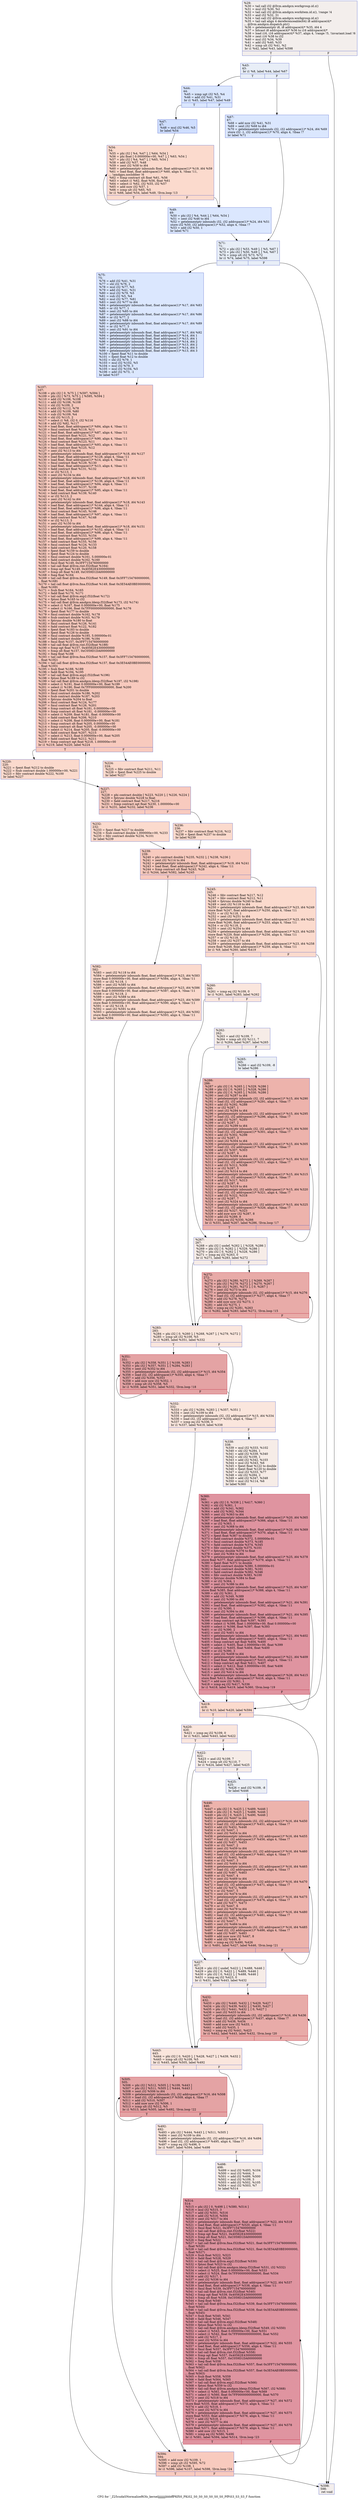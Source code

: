 digraph "CFG for '_Z25cudaSNormalizeROIs_kerneljjjjjjjjbbbffPKfS0_PKiS2_S0_S0_S0_S0_S0_S0_PfPiS3_S3_S3_f' function" {
	label="CFG for '_Z25cudaSNormalizeROIs_kerneljjjjjjjjbbbffPKfS0_PKiS2_S0_S0_S0_S0_S0_S0_PfPiS3_S3_S3_f' function";

	Node0x4bd3240 [shape=record,color="#3d50c3ff", style=filled, fillcolor="#e3d9d370",label="{%29:\l  %30 = tail call i32 @llvm.amdgcn.workgroup.id.z()\l  %31 = mul i32 %30, %2\l  %32 = tail call i32 @llvm.amdgcn.workitem.id.x(), !range !4\l  %33 = and i32 %32, 31\l  %34 = tail call i32 @llvm.amdgcn.workgroup.id.x()\l  %35 = tail call align 4 dereferenceable(64) i8 addrspace(4)*\l... @llvm.amdgcn.dispatch.ptr()\l  %36 = getelementptr i8, i8 addrspace(4)* %35, i64 4\l  %37 = bitcast i8 addrspace(4)* %36 to i16 addrspace(4)*\l  %38 = load i16, i16 addrspace(4)* %37, align 4, !range !5, !invariant.load !6\l  %39 = zext i16 %38 to i32\l  %40 = mul i32 %34, %39\l  %41 = add i32 %40, %33\l  %42 = icmp ult i32 %41, %2\l  br i1 %42, label %43, label %598\l|{<s0>T|<s1>F}}"];
	Node0x4bd3240:s0 -> Node0x4bd7c80;
	Node0x4bd3240:s1 -> Node0x4bd7d10;
	Node0x4bd7c80 [shape=record,color="#3d50c3ff", style=filled, fillcolor="#cbd8ee70",label="{%43:\l43:                                               \l  br i1 %8, label %44, label %67\l|{<s0>T|<s1>F}}"];
	Node0x4bd7c80:s0 -> Node0x4bd7e50;
	Node0x4bd7c80:s1 -> Node0x4bd7ea0;
	Node0x4bd7e50 [shape=record,color="#3d50c3ff", style=filled, fillcolor="#aec9fc70",label="{%44:\l44:                                               \l  %45 = icmp ugt i32 %5, %4\l  %46 = add i32 %41, %31\l  br i1 %45, label %47, label %49\l|{<s0>T|<s1>F}}"];
	Node0x4bd7e50:s0 -> Node0x4bd8100;
	Node0x4bd7e50:s1 -> Node0x4bd8150;
	Node0x4bd8100 [shape=record,color="#3d50c3ff", style=filled, fillcolor="#93b5fe70",label="{%47:\l47:                                               \l  %48 = mul i32 %46, %5\l  br label %54\l}"];
	Node0x4bd8100 -> Node0x4bd8320;
	Node0x4bd8150 [shape=record,color="#3d50c3ff", style=filled, fillcolor="#aec9fc70",label="{%49:\l49:                                               \l  %50 = phi i32 [ %4, %44 ], [ %64, %54 ]\l  %51 = sext i32 %46 to i64\l  %52 = getelementptr inbounds i32, i32 addrspace(1)* %24, i64 %51\l  store i32 %50, i32 addrspace(1)* %52, align 4, !tbaa !7\l  %53 = add i32 %50, 1\l  br label %71\l}"];
	Node0x4bd8150 -> Node0x4bd8830;
	Node0x4bd8320 [shape=record,color="#3d50c3ff", style=filled, fillcolor="#f7ac8e70",label="{%54:\l54:                                               \l  %55 = phi i32 [ %4, %47 ], [ %64, %54 ]\l  %56 = phi float [ 0.000000e+00, %47 ], [ %63, %54 ]\l  %57 = phi i32 [ %4, %47 ], [ %65, %54 ]\l  %58 = add i32 %57, %48\l  %59 = zext i32 %58 to i64\l  %60 = getelementptr inbounds float, float addrspace(1)* %19, i64 %59\l  %61 = load float, float addrspace(1)* %60, align 4, !tbaa !11,\l... !amdgpu.noclobber !6\l  %62 = fcmp contract ult float %61, %56\l  %63 = select i1 %62, float %56, float %61\l  %64 = select i1 %62, i32 %55, i32 %57\l  %65 = add nuw i32 %57, 1\l  %66 = icmp ult i32 %65, %5\l  br i1 %66, label %54, label %49, !llvm.loop !13\l|{<s0>T|<s1>F}}"];
	Node0x4bd8320:s0 -> Node0x4bd8320;
	Node0x4bd8320:s1 -> Node0x4bd8150;
	Node0x4bd7ea0 [shape=record,color="#3d50c3ff", style=filled, fillcolor="#aec9fc70",label="{%67:\l67:                                               \l  %68 = add nsw i32 %41, %31\l  %69 = sext i32 %68 to i64\l  %70 = getelementptr inbounds i32, i32 addrspace(1)* %24, i64 %69\l  store i32 -1, i32 addrspace(1)* %70, align 4, !tbaa !7\l  br label %71\l}"];
	Node0x4bd7ea0 -> Node0x4bd8830;
	Node0x4bd8830 [shape=record,color="#3d50c3ff", style=filled, fillcolor="#cbd8ee70",label="{%71:\l71:                                               \l  %72 = phi i32 [ %53, %49 ], [ %5, %67 ]\l  %73 = phi i32 [ %50, %49 ], [ %4, %67 ]\l  %74 = icmp ult i32 %73, %72\l  br i1 %74, label %75, label %598\l|{<s0>T|<s1>F}}"];
	Node0x4bd8830:s0 -> Node0x4bdb0f0;
	Node0x4bd8830:s1 -> Node0x4bd7d10;
	Node0x4bdb0f0 [shape=record,color="#3d50c3ff", style=filled, fillcolor="#aec9fc70",label="{%75:\l75:                                               \l  %76 = add i32 %41, %31\l  %77 = shl i32 %76, 2\l  %78 = mul i32 %77, %5\l  %79 = add i32 %41, %31\l  %80 = mul i32 %79, %5\l  %81 = sub i32 %5, %4\l  %82 = mul i32 %77, %81\l  %83 = zext i32 %77 to i64\l  %84 = getelementptr inbounds float, float addrspace(1)* %17, i64 %83\l  %85 = or i32 %77, 1\l  %86 = zext i32 %85 to i64\l  %87 = getelementptr inbounds float, float addrspace(1)* %17, i64 %86\l  %88 = or i32 %77, 2\l  %89 = zext i32 %88 to i64\l  %90 = getelementptr inbounds float, float addrspace(1)* %17, i64 %89\l  %91 = or i32 %77, 3\l  %92 = zext i32 %91 to i64\l  %93 = getelementptr inbounds float, float addrspace(1)* %17, i64 %92\l  %94 = getelementptr inbounds float, float addrspace(1)* %14, i64 1\l  %95 = getelementptr inbounds float, float addrspace(1)* %13, i64 1\l  %96 = getelementptr inbounds float, float addrspace(1)* %14, i64 2\l  %97 = getelementptr inbounds float, float addrspace(1)* %13, i64 2\l  %98 = getelementptr inbounds float, float addrspace(1)* %14, i64 3\l  %99 = getelementptr inbounds float, float addrspace(1)* %13, i64 3\l  %100 = fpext float %11 to double\l  %101 = fpext float %12 to double\l  %102 = shl i32 %79, 1\l  %103 = mul i32 %102, %5\l  %104 = mul i32 %79, 3\l  %105 = mul i32 %104, %5\l  %106 = add i32 %73, -1\l  br label %107\l}"];
	Node0x4bdb0f0 -> Node0x4bdc3a0;
	Node0x4bdc3a0 [shape=record,color="#3d50c3ff", style=filled, fillcolor="#ef886b70",label="{%107:\l107:                                              \l  %108 = phi i32 [ 0, %75 ], [ %597, %594 ]\l  %109 = phi i32 [ %73, %75 ], [ %595, %594 ]\l  %110 = add i32 %106, %108\l  %111 = add i32 %106, %108\l  %112 = shl i32 %109, 2\l  %113 = add i32 %112, %78\l  %114 = add i32 %109, %80\l  %115 = sub i32 %109, %4\l  %116 = shl i32 %115, 2\l  %117 = select i1 %8, i32 0, i32 %116\l  %118 = add i32 %82, %117\l  %119 = load float, float addrspace(1)* %84, align 4, !tbaa !11\l  %120 = fmul contract float %119, %11\l  %121 = load float, float addrspace(1)* %87, align 4, !tbaa !11\l  %122 = fmul contract float %121, %12\l  %123 = load float, float addrspace(1)* %90, align 4, !tbaa !11\l  %124 = fmul contract float %123, %11\l  %125 = load float, float addrspace(1)* %93, align 4, !tbaa !11\l  %126 = fmul contract float %125, %12\l  %127 = zext i32 %113 to i64\l  %128 = getelementptr inbounds float, float addrspace(1)* %18, i64 %127\l  %129 = load float, float addrspace(1)* %128, align 4, !tbaa !11\l  %130 = load float, float addrspace(1)* %14, align 4, !tbaa !11\l  %131 = fmul contract float %129, %130\l  %132 = load float, float addrspace(1)* %13, align 4, !tbaa !11\l  %133 = fadd contract float %131, %132\l  %134 = or i32 %113, 1\l  %135 = zext i32 %134 to i64\l  %136 = getelementptr inbounds float, float addrspace(1)* %18, i64 %135\l  %137 = load float, float addrspace(1)* %136, align 4, !tbaa !11\l  %138 = load float, float addrspace(1)* %94, align 4, !tbaa !11\l  %139 = fmul contract float %137, %138\l  %140 = load float, float addrspace(1)* %95, align 4, !tbaa !11\l  %141 = fadd contract float %139, %140\l  %142 = or i32 %113, 2\l  %143 = zext i32 %142 to i64\l  %144 = getelementptr inbounds float, float addrspace(1)* %18, i64 %143\l  %145 = load float, float addrspace(1)* %144, align 4, !tbaa !11\l  %146 = load float, float addrspace(1)* %96, align 4, !tbaa !11\l  %147 = fmul contract float %145, %146\l  %148 = load float, float addrspace(1)* %97, align 4, !tbaa !11\l  %149 = fadd contract float %147, %148\l  %150 = or i32 %113, 3\l  %151 = zext i32 %150 to i64\l  %152 = getelementptr inbounds float, float addrspace(1)* %18, i64 %151\l  %153 = load float, float addrspace(1)* %152, align 4, !tbaa !11\l  %154 = load float, float addrspace(1)* %98, align 4, !tbaa !11\l  %155 = fmul contract float %153, %154\l  %156 = load float, float addrspace(1)* %99, align 4, !tbaa !11\l  %157 = fadd contract float %155, %156\l  %158 = fmul contract float %124, %133\l  %159 = fadd contract float %120, %158\l  %160 = fpext float %159 to double\l  %161 = fpext float %124 to double\l  %162 = fmul contract double %161, 5.000000e-01\l  %163 = fadd contract double %162, %160\l  %164 = fmul float %149, 0x3FF7154760000000\l  %165 = tail call float @llvm.rint.f32(float %164)\l  %166 = fcmp ogt float %149, 0x40562E4300000000\l  %167 = fcmp olt float %149, 0xC059D1DA00000000\l  %168 = fneg float %164\l  %169 = tail call float @llvm.fma.f32(float %149, float 0x3FF7154760000000,\l... float %168)\l  %170 = tail call float @llvm.fma.f32(float %149, float 0x3E54AE0BE0000000,\l... float %169)\l  %171 = fsub float %164, %165\l  %172 = fadd float %170, %171\l  %173 = tail call float @llvm.exp2.f32(float %172)\l  %174 = fptosi float %165 to i32\l  %175 = tail call float @llvm.amdgcn.ldexp.f32(float %173, i32 %174)\l  %176 = select i1 %167, float 0.000000e+00, float %175\l  %177 = select i1 %166, float 0x7FF0000000000000, float %176\l  %178 = fpext float %177 to double\l  %179 = fmul contract double %162, %178\l  %180 = fsub contract double %163, %179\l  %181 = fptrunc double %180 to float\l  %182 = fmul contract float %126, %141\l  %183 = fadd contract float %122, %182\l  %184 = fpext float %183 to double\l  %185 = fpext float %126 to double\l  %186 = fmul contract double %185, 5.000000e-01\l  %187 = fadd contract double %186, %184\l  %188 = fmul float %157, 0x3FF7154760000000\l  %189 = tail call float @llvm.rint.f32(float %188)\l  %190 = fcmp ogt float %157, 0x40562E4300000000\l  %191 = fcmp olt float %157, 0xC059D1DA00000000\l  %192 = fneg float %188\l  %193 = tail call float @llvm.fma.f32(float %157, float 0x3FF7154760000000,\l... float %192)\l  %194 = tail call float @llvm.fma.f32(float %157, float 0x3E54AE0BE0000000,\l... float %193)\l  %195 = fsub float %188, %189\l  %196 = fadd float %194, %195\l  %197 = tail call float @llvm.exp2.f32(float %196)\l  %198 = fptosi float %189 to i32\l  %199 = tail call float @llvm.amdgcn.ldexp.f32(float %197, i32 %198)\l  %200 = select i1 %191, float 0.000000e+00, float %199\l  %201 = select i1 %190, float 0x7FF0000000000000, float %200\l  %202 = fpext float %201 to double\l  %203 = fmul contract double %186, %202\l  %204 = fsub contract double %187, %203\l  %205 = fptrunc double %204 to float\l  %206 = fmul contract float %124, %177\l  %207 = fmul contract float %126, %201\l  %208 = fcmp contract olt float %181, 0.000000e+00\l  %209 = fcmp contract olt float %181, -0.000000e+00\l  %210 = select i1 %209, float %181, float -0.000000e+00\l  %211 = fadd contract float %206, %210\l  %212 = select i1 %208, float 0.000000e+00, float %181\l  %213 = fcmp contract olt float %205, 0.000000e+00\l  %214 = fcmp contract olt float %205, -0.000000e+00\l  %215 = select i1 %214, float %205, float -0.000000e+00\l  %216 = fadd contract float %207, %215\l  %217 = select i1 %213, float 0.000000e+00, float %205\l  %218 = fadd contract float %212, %211\l  %219 = fcmp contract ogt float %218, 1.000000e+00\l  br i1 %219, label %220, label %224\l|{<s0>T|<s1>F}}"];
	Node0x4bdc3a0:s0 -> Node0x4be18c0;
	Node0x4bdc3a0:s1 -> Node0x4be1950;
	Node0x4be18c0 [shape=record,color="#3d50c3ff", style=filled, fillcolor="#f7ac8e70",label="{%220:\l220:                                              \l  %221 = fpext float %212 to double\l  %222 = fsub contract double 1.000000e+00, %221\l  %223 = fdiv contract double %222, %100\l  br label %227\l}"];
	Node0x4be18c0 -> Node0x4be1c20;
	Node0x4be1950 [shape=record,color="#3d50c3ff", style=filled, fillcolor="#f7ac8e70",label="{%224:\l224:                                              \l  %225 = fdiv contract float %211, %11\l  %226 = fpext float %225 to double\l  br label %227\l}"];
	Node0x4be1950 -> Node0x4be1c20;
	Node0x4be1c20 [shape=record,color="#3d50c3ff", style=filled, fillcolor="#ef886b70",label="{%227:\l227:                                              \l  %228 = phi contract double [ %223, %220 ], [ %226, %224 ]\l  %229 = fptrunc double %228 to float\l  %230 = fadd contract float %217, %216\l  %231 = fcmp contract ogt float %230, 1.000000e+00\l  br i1 %231, label %232, label %236\l|{<s0>T|<s1>F}}"];
	Node0x4be1c20:s0 -> Node0x4be20d0;
	Node0x4be1c20:s1 -> Node0x4be2120;
	Node0x4be20d0 [shape=record,color="#3d50c3ff", style=filled, fillcolor="#f7ac8e70",label="{%232:\l232:                                              \l  %233 = fpext float %217 to double\l  %234 = fsub contract double 1.000000e+00, %233\l  %235 = fdiv contract double %234, %101\l  br label %239\l}"];
	Node0x4be20d0 -> Node0x4be23b0;
	Node0x4be2120 [shape=record,color="#3d50c3ff", style=filled, fillcolor="#f7ac8e70",label="{%236:\l236:                                              \l  %237 = fdiv contract float %216, %12\l  %238 = fpext float %237 to double\l  br label %239\l}"];
	Node0x4be2120 -> Node0x4be23b0;
	Node0x4be23b0 [shape=record,color="#3d50c3ff", style=filled, fillcolor="#ef886b70",label="{%239:\l239:                                              \l  %240 = phi contract double [ %235, %232 ], [ %238, %236 ]\l  %241 = zext i32 %114 to i64\l  %242 = getelementptr inbounds float, float addrspace(1)* %19, i64 %241\l  %243 = load float, float addrspace(1)* %242, align 4, !tbaa !11\l  %244 = fcmp contract ult float %243, %28\l  br i1 %244, label %582, label %245\l|{<s0>T|<s1>F}}"];
	Node0x4be23b0:s0 -> Node0x4be28a0;
	Node0x4be23b0:s1 -> Node0x4be28f0;
	Node0x4be28f0 [shape=record,color="#3d50c3ff", style=filled, fillcolor="#f7ac8e70",label="{%245:\l245:                                              \l  %246 = fdiv contract float %217, %12\l  %247 = fdiv contract float %212, %11\l  %248 = fptrunc double %240 to float\l  %249 = zext i32 %118 to i64\l  %250 = getelementptr inbounds float, float addrspace(1)* %23, i64 %249\l  store float %247, float addrspace(1)* %250, align 4, !tbaa !11\l  %251 = or i32 %118, 1\l  %252 = zext i32 %251 to i64\l  %253 = getelementptr inbounds float, float addrspace(1)* %23, i64 %252\l  store float %246, float addrspace(1)* %253, align 4, !tbaa !11\l  %254 = or i32 %118, 2\l  %255 = zext i32 %254 to i64\l  %256 = getelementptr inbounds float, float addrspace(1)* %23, i64 %255\l  store float %229, float addrspace(1)* %256, align 4, !tbaa !11\l  %257 = or i32 %118, 3\l  %258 = zext i32 %257 to i64\l  %259 = getelementptr inbounds float, float addrspace(1)* %23, i64 %258\l  store float %248, float addrspace(1)* %259, align 4, !tbaa !11\l  br i1 %9, label %260, label %419\l|{<s0>T|<s1>F}}"];
	Node0x4be28f0:s0 -> Node0x4bdda90;
	Node0x4be28f0:s1 -> Node0x4bddae0;
	Node0x4bdda90 [shape=record,color="#3d50c3ff", style=filled, fillcolor="#f3c7b170",label="{%260:\l260:                                              \l  %261 = icmp eq i32 %109, 0\l  br i1 %261, label %283, label %262\l|{<s0>T|<s1>F}}"];
	Node0x4bdda90:s0 -> Node0x4bddcb0;
	Node0x4bdda90:s1 -> Node0x4bddd00;
	Node0x4bddd00 [shape=record,color="#3d50c3ff", style=filled, fillcolor="#ead5c970",label="{%262:\l262:                                              \l  %263 = and i32 %109, 7\l  %264 = icmp ult i32 %111, 7\l  br i1 %264, label %267, label %265\l|{<s0>T|<s1>F}}"];
	Node0x4bddd00:s0 -> Node0x4bddf60;
	Node0x4bddd00:s1 -> Node0x4be0370;
	Node0x4be0370 [shape=record,color="#3d50c3ff", style=filled, fillcolor="#d4dbe670",label="{%265:\l265:                                              \l  %266 = and i32 %109, -8\l  br label %286\l}"];
	Node0x4be0370 -> Node0x4be42b0;
	Node0x4bddf60 [shape=record,color="#3d50c3ff", style=filled, fillcolor="#ead5c970",label="{%267:\l267:                                              \l  %268 = phi i32 [ undef, %262 ], [ %328, %286 ]\l  %269 = phi i32 [ 0, %262 ], [ %329, %286 ]\l  %270 = phi i32 [ 0, %262 ], [ %328, %286 ]\l  %271 = icmp eq i32 %263, 0\l  br i1 %271, label %283, label %272\l|{<s0>T|<s1>F}}"];
	Node0x4bddf60:s0 -> Node0x4bddcb0;
	Node0x4bddf60:s1 -> Node0x4be4ad0;
	Node0x4be4ad0 [shape=record,color="#b70d28ff", style=filled, fillcolor="#cc403a70",label="{%272:\l272:                                              \l  %273 = phi i32 [ %280, %272 ], [ %269, %267 ]\l  %274 = phi i32 [ %279, %272 ], [ %270, %267 ]\l  %275 = phi i32 [ %281, %272 ], [ 0, %267 ]\l  %276 = zext i32 %273 to i64\l  %277 = getelementptr inbounds i32, i32 addrspace(1)* %15, i64 %276\l  %278 = load i32, i32 addrspace(1)* %277, align 4, !tbaa !7\l  %279 = add i32 %278, %274\l  %280 = add nuw nsw i32 %273, 1\l  %281 = add i32 %275, 1\l  %282 = icmp eq i32 %281, %263\l  br i1 %282, label %283, label %272, !llvm.loop !15\l|{<s0>T|<s1>F}}"];
	Node0x4be4ad0:s0 -> Node0x4bddcb0;
	Node0x4be4ad0:s1 -> Node0x4be4ad0;
	Node0x4bddcb0 [shape=record,color="#3d50c3ff", style=filled, fillcolor="#f3c7b170",label="{%283:\l283:                                              \l  %284 = phi i32 [ 0, %260 ], [ %268, %267 ], [ %279, %272 ]\l  %285 = icmp ult i32 %109, %5\l  br i1 %285, label %351, label %332\l|{<s0>T|<s1>F}}"];
	Node0x4bddcb0:s0 -> Node0x4be55b0;
	Node0x4bddcb0:s1 -> Node0x4be5600;
	Node0x4be42b0 [shape=record,color="#3d50c3ff", style=filled, fillcolor="#d6524470",label="{%286:\l286:                                              \l  %287 = phi i32 [ 0, %265 ], [ %329, %286 ]\l  %288 = phi i32 [ 0, %265 ], [ %328, %286 ]\l  %289 = phi i32 [ 0, %265 ], [ %330, %286 ]\l  %290 = zext i32 %287 to i64\l  %291 = getelementptr inbounds i32, i32 addrspace(1)* %15, i64 %290\l  %292 = load i32, i32 addrspace(1)* %291, align 4, !tbaa !7\l  %293 = add i32 %292, %288\l  %294 = or i32 %287, 1\l  %295 = zext i32 %294 to i64\l  %296 = getelementptr inbounds i32, i32 addrspace(1)* %15, i64 %295\l  %297 = load i32, i32 addrspace(1)* %296, align 4, !tbaa !7\l  %298 = add i32 %297, %293\l  %299 = or i32 %287, 2\l  %300 = zext i32 %299 to i64\l  %301 = getelementptr inbounds i32, i32 addrspace(1)* %15, i64 %300\l  %302 = load i32, i32 addrspace(1)* %301, align 4, !tbaa !7\l  %303 = add i32 %302, %298\l  %304 = or i32 %287, 3\l  %305 = zext i32 %304 to i64\l  %306 = getelementptr inbounds i32, i32 addrspace(1)* %15, i64 %305\l  %307 = load i32, i32 addrspace(1)* %306, align 4, !tbaa !7\l  %308 = add i32 %307, %303\l  %309 = or i32 %287, 4\l  %310 = zext i32 %309 to i64\l  %311 = getelementptr inbounds i32, i32 addrspace(1)* %15, i64 %310\l  %312 = load i32, i32 addrspace(1)* %311, align 4, !tbaa !7\l  %313 = add i32 %312, %308\l  %314 = or i32 %287, 5\l  %315 = zext i32 %314 to i64\l  %316 = getelementptr inbounds i32, i32 addrspace(1)* %15, i64 %315\l  %317 = load i32, i32 addrspace(1)* %316, align 4, !tbaa !7\l  %318 = add i32 %317, %313\l  %319 = or i32 %287, 6\l  %320 = zext i32 %319 to i64\l  %321 = getelementptr inbounds i32, i32 addrspace(1)* %15, i64 %320\l  %322 = load i32, i32 addrspace(1)* %321, align 4, !tbaa !7\l  %323 = add i32 %322, %318\l  %324 = or i32 %287, 7\l  %325 = zext i32 %324 to i64\l  %326 = getelementptr inbounds i32, i32 addrspace(1)* %15, i64 %325\l  %327 = load i32, i32 addrspace(1)* %326, align 4, !tbaa !7\l  %328 = add i32 %327, %323\l  %329 = add nuw nsw i32 %287, 8\l  %330 = add i32 %289, 8\l  %331 = icmp eq i32 %330, %266\l  br i1 %331, label %267, label %286, !llvm.loop !17\l|{<s0>T|<s1>F}}"];
	Node0x4be42b0:s0 -> Node0x4bddf60;
	Node0x4be42b0:s1 -> Node0x4be42b0;
	Node0x4be5600 [shape=record,color="#3d50c3ff", style=filled, fillcolor="#f3c7b170",label="{%332:\l332:                                              \l  %333 = phi i32 [ %284, %283 ], [ %357, %351 ]\l  %334 = zext i32 %109 to i64\l  %335 = getelementptr inbounds i32, i32 addrspace(1)* %15, i64 %334\l  %336 = load i32, i32 addrspace(1)* %335, align 4, !tbaa !7\l  %337 = icmp eq i32 %336, 0\l  br i1 %337, label %419, label %338\l|{<s0>T|<s1>F}}"];
	Node0x4be5600:s0 -> Node0x4bddae0;
	Node0x4be5600:s1 -> Node0x4be7390;
	Node0x4be7390 [shape=record,color="#3d50c3ff", style=filled, fillcolor="#ead5c970",label="{%338:\l338:                                              \l  %339 = mul i32 %333, %102\l  %340 = shl i32 %284, 1\l  %341 = add i32 %339, %340\l  %342 = shl i32 %109, 1\l  %343 = add i32 %342, %103\l  %344 = mul i32 %343, %6\l  %345 = fpext float %122 to double\l  %346 = fpext float %120 to double\l  %347 = mul i32 %333, %77\l  %348 = shl i32 %284, 2\l  %349 = add i32 %347, %348\l  %350 = mul i32 %114, %6\l  br label %360\l}"];
	Node0x4be7390 -> Node0x4be7b10;
	Node0x4be55b0 [shape=record,color="#b70d28ff", style=filled, fillcolor="#c32e3170",label="{%351:\l351:                                              \l  %352 = phi i32 [ %358, %351 ], [ %109, %283 ]\l  %353 = phi i32 [ %357, %351 ], [ %284, %283 ]\l  %354 = sext i32 %352 to i64\l  %355 = getelementptr inbounds i32, i32 addrspace(1)* %15, i64 %354\l  %356 = load i32, i32 addrspace(1)* %355, align 4, !tbaa !7\l  %357 = add i32 %356, %353\l  %358 = add nuw nsw i32 %352, 1\l  %359 = icmp ult i32 %358, %5\l  br i1 %359, label %351, label %332, !llvm.loop !18\l|{<s0>T|<s1>F}}"];
	Node0x4be55b0:s0 -> Node0x4be55b0;
	Node0x4be55b0:s1 -> Node0x4be5600;
	Node0x4be7b10 [shape=record,color="#b70d28ff", style=filled, fillcolor="#b70d2870",label="{%360:\l360:                                              \l  %361 = phi i32 [ 0, %338 ], [ %417, %360 ]\l  %362 = shl i32 %361, 1\l  %363 = add i32 %341, %362\l  %364 = add i32 %362, %344\l  %365 = zext i32 %363 to i64\l  %366 = getelementptr inbounds float, float addrspace(1)* %20, i64 %365\l  %367 = load float, float addrspace(1)* %366, align 4, !tbaa !11\l  %368 = or i32 %363, 1\l  %369 = zext i32 %368 to i64\l  %370 = getelementptr inbounds float, float addrspace(1)* %20, i64 %369\l  %371 = load float, float addrspace(1)* %370, align 4, !tbaa !11\l  %372 = fpext float %367 to double\l  %373 = fadd contract double %372, 5.000000e-01\l  %374 = fmul contract double %373, %185\l  %375 = fadd contract double %374, %345\l  %376 = fdiv contract double %375, %101\l  %377 = fptrunc double %376 to float\l  %378 = zext i32 %364 to i64\l  %379 = getelementptr inbounds float, float addrspace(1)* %25, i64 %378\l  store float %377, float addrspace(1)* %379, align 4, !tbaa !11\l  %380 = fpext float %371 to double\l  %381 = fadd contract double %380, 5.000000e-01\l  %382 = fmul contract double %381, %161\l  %383 = fadd contract double %382, %346\l  %384 = fdiv contract double %383, %100\l  %385 = fptrunc double %384 to float\l  %386 = or i32 %364, 1\l  %387 = zext i32 %386 to i64\l  %388 = getelementptr inbounds float, float addrspace(1)* %25, i64 %387\l  store float %385, float addrspace(1)* %388, align 4, !tbaa !11\l  %389 = shl i32 %361, 2\l  %390 = add i32 %349, %389\l  %391 = zext i32 %390 to i64\l  %392 = getelementptr inbounds float, float addrspace(1)* %21, i64 %391\l  %393 = load float, float addrspace(1)* %392, align 4, !tbaa !11\l  %394 = or i32 %390, 1\l  %395 = zext i32 %394 to i64\l  %396 = getelementptr inbounds float, float addrspace(1)* %21, i64 %395\l  %397 = load float, float addrspace(1)* %396, align 4, !tbaa !11\l  %398 = fcmp contract ogt float %397, %393\l  %399 = select i1 %398, float 1.000000e+00, float 0.000000e+00\l  %400 = select i1 %398, float %397, float %393\l  %401 = or i32 %390, 2\l  %402 = zext i32 %401 to i64\l  %403 = getelementptr inbounds float, float addrspace(1)* %21, i64 %402\l  %404 = load float, float addrspace(1)* %403, align 4, !tbaa !11\l  %405 = fcmp contract ogt float %404, %400\l  %406 = select i1 %405, float 2.000000e+00, float %399\l  %407 = select i1 %405, float %404, float %400\l  %408 = or i32 %390, 3\l  %409 = zext i32 %408 to i64\l  %410 = getelementptr inbounds float, float addrspace(1)* %21, i64 %409\l  %411 = load float, float addrspace(1)* %410, align 4, !tbaa !11\l  %412 = fcmp contract ogt float %411, %407\l  %413 = select i1 %412, float 3.000000e+00, float %406\l  %414 = add i32 %361, %350\l  %415 = zext i32 %414 to i64\l  %416 = getelementptr inbounds float, float addrspace(1)* %26, i64 %415\l  store float %413, float addrspace(1)* %416, align 4, !tbaa !11\l  %417 = add nuw i32 %361, 1\l  %418 = icmp eq i32 %417, %336\l  br i1 %418, label %419, label %360, !llvm.loop !19\l|{<s0>T|<s1>F}}"];
	Node0x4be7b10:s0 -> Node0x4bddae0;
	Node0x4be7b10:s1 -> Node0x4be7b10;
	Node0x4bddae0 [shape=record,color="#3d50c3ff", style=filled, fillcolor="#f7ac8e70",label="{%419:\l419:                                              \l  br i1 %10, label %420, label %594\l|{<s0>T|<s1>F}}"];
	Node0x4bddae0:s0 -> Node0x4beaf80;
	Node0x4bddae0:s1 -> Node0x4bdc4c0;
	Node0x4beaf80 [shape=record,color="#3d50c3ff", style=filled, fillcolor="#f3c7b170",label="{%420:\l420:                                              \l  %421 = icmp eq i32 %109, 0\l  br i1 %421, label %443, label %422\l|{<s0>T|<s1>F}}"];
	Node0x4beaf80:s0 -> Node0x4beb110;
	Node0x4beaf80:s1 -> Node0x4beb160;
	Node0x4beb160 [shape=record,color="#3d50c3ff", style=filled, fillcolor="#ead5c970",label="{%422:\l422:                                              \l  %423 = and i32 %109, 7\l  %424 = icmp ult i32 %110, 7\l  br i1 %424, label %427, label %425\l|{<s0>T|<s1>F}}"];
	Node0x4beb160:s0 -> Node0x4beb3c0;
	Node0x4beb160:s1 -> Node0x4beb410;
	Node0x4beb410 [shape=record,color="#3d50c3ff", style=filled, fillcolor="#d4dbe670",label="{%425:\l425:                                              \l  %426 = and i32 %109, -8\l  br label %446\l}"];
	Node0x4beb410 -> Node0x4beb5e0;
	Node0x4beb3c0 [shape=record,color="#3d50c3ff", style=filled, fillcolor="#ead5c970",label="{%427:\l427:                                              \l  %428 = phi i32 [ undef, %422 ], [ %488, %446 ]\l  %429 = phi i32 [ 0, %422 ], [ %489, %446 ]\l  %430 = phi i32 [ 0, %422 ], [ %488, %446 ]\l  %431 = icmp eq i32 %423, 0\l  br i1 %431, label %443, label %432\l|{<s0>T|<s1>F}}"];
	Node0x4beb3c0:s0 -> Node0x4beb110;
	Node0x4beb3c0:s1 -> Node0x4beb980;
	Node0x4beb980 [shape=record,color="#b70d28ff", style=filled, fillcolor="#cc403a70",label="{%432:\l432:                                              \l  %433 = phi i32 [ %440, %432 ], [ %429, %427 ]\l  %434 = phi i32 [ %439, %432 ], [ %430, %427 ]\l  %435 = phi i32 [ %441, %432 ], [ 0, %427 ]\l  %436 = zext i32 %433 to i64\l  %437 = getelementptr inbounds i32, i32 addrspace(1)* %16, i64 %436\l  %438 = load i32, i32 addrspace(1)* %437, align 4, !tbaa !7\l  %439 = add i32 %438, %434\l  %440 = add nuw nsw i32 %433, 1\l  %441 = add i32 %435, 1\l  %442 = icmp eq i32 %441, %423\l  br i1 %442, label %443, label %432, !llvm.loop !20\l|{<s0>T|<s1>F}}"];
	Node0x4beb980:s0 -> Node0x4beb110;
	Node0x4beb980:s1 -> Node0x4beb980;
	Node0x4beb110 [shape=record,color="#3d50c3ff", style=filled, fillcolor="#f3c7b170",label="{%443:\l443:                                              \l  %444 = phi i32 [ 0, %420 ], [ %428, %427 ], [ %439, %432 ]\l  %445 = icmp ult i32 %109, %5\l  br i1 %445, label %505, label %492\l|{<s0>T|<s1>F}}"];
	Node0x4beb110:s0 -> Node0x4bec430;
	Node0x4beb110:s1 -> Node0x4bec480;
	Node0x4beb5e0 [shape=record,color="#3d50c3ff", style=filled, fillcolor="#d6524470",label="{%446:\l446:                                              \l  %447 = phi i32 [ 0, %425 ], [ %489, %446 ]\l  %448 = phi i32 [ 0, %425 ], [ %488, %446 ]\l  %449 = phi i32 [ 0, %425 ], [ %490, %446 ]\l  %450 = zext i32 %447 to i64\l  %451 = getelementptr inbounds i32, i32 addrspace(1)* %16, i64 %450\l  %452 = load i32, i32 addrspace(1)* %451, align 4, !tbaa !7\l  %453 = add i32 %452, %448\l  %454 = or i32 %447, 1\l  %455 = zext i32 %454 to i64\l  %456 = getelementptr inbounds i32, i32 addrspace(1)* %16, i64 %455\l  %457 = load i32, i32 addrspace(1)* %456, align 4, !tbaa !7\l  %458 = add i32 %457, %453\l  %459 = or i32 %447, 2\l  %460 = zext i32 %459 to i64\l  %461 = getelementptr inbounds i32, i32 addrspace(1)* %16, i64 %460\l  %462 = load i32, i32 addrspace(1)* %461, align 4, !tbaa !7\l  %463 = add i32 %462, %458\l  %464 = or i32 %447, 3\l  %465 = zext i32 %464 to i64\l  %466 = getelementptr inbounds i32, i32 addrspace(1)* %16, i64 %465\l  %467 = load i32, i32 addrspace(1)* %466, align 4, !tbaa !7\l  %468 = add i32 %467, %463\l  %469 = or i32 %447, 4\l  %470 = zext i32 %469 to i64\l  %471 = getelementptr inbounds i32, i32 addrspace(1)* %16, i64 %470\l  %472 = load i32, i32 addrspace(1)* %471, align 4, !tbaa !7\l  %473 = add i32 %472, %468\l  %474 = or i32 %447, 5\l  %475 = zext i32 %474 to i64\l  %476 = getelementptr inbounds i32, i32 addrspace(1)* %16, i64 %475\l  %477 = load i32, i32 addrspace(1)* %476, align 4, !tbaa !7\l  %478 = add i32 %477, %473\l  %479 = or i32 %447, 6\l  %480 = zext i32 %479 to i64\l  %481 = getelementptr inbounds i32, i32 addrspace(1)* %16, i64 %480\l  %482 = load i32, i32 addrspace(1)* %481, align 4, !tbaa !7\l  %483 = add i32 %482, %478\l  %484 = or i32 %447, 7\l  %485 = zext i32 %484 to i64\l  %486 = getelementptr inbounds i32, i32 addrspace(1)* %16, i64 %485\l  %487 = load i32, i32 addrspace(1)* %486, align 4, !tbaa !7\l  %488 = add i32 %487, %483\l  %489 = add nuw nsw i32 %447, 8\l  %490 = add i32 %449, 8\l  %491 = icmp eq i32 %490, %426\l  br i1 %491, label %427, label %446, !llvm.loop !21\l|{<s0>T|<s1>F}}"];
	Node0x4beb5e0:s0 -> Node0x4beb3c0;
	Node0x4beb5e0:s1 -> Node0x4beb5e0;
	Node0x4bec480 [shape=record,color="#3d50c3ff", style=filled, fillcolor="#f3c7b170",label="{%492:\l492:                                              \l  %493 = phi i32 [ %444, %443 ], [ %511, %505 ]\l  %494 = zext i32 %109 to i64\l  %495 = getelementptr inbounds i32, i32 addrspace(1)* %16, i64 %494\l  %496 = load i32, i32 addrspace(1)* %495, align 4, !tbaa !7\l  %497 = icmp eq i32 %496, 0\l  br i1 %497, label %594, label %498\l|{<s0>T|<s1>F}}"];
	Node0x4bec480:s0 -> Node0x4bdc4c0;
	Node0x4bec480:s1 -> Node0x4bee1e0;
	Node0x4bee1e0 [shape=record,color="#3d50c3ff", style=filled, fillcolor="#ead5c970",label="{%498:\l498:                                              \l  %499 = mul i32 %493, %104\l  %500 = mul i32 %444, 3\l  %501 = add i32 %499, %500\l  %502 = mul i32 %109, 3\l  %503 = add i32 %502, %105\l  %504 = mul i32 %503, %7\l  br label %514\l}"];
	Node0x4bee1e0 -> Node0x4bee680;
	Node0x4bec430 [shape=record,color="#b70d28ff", style=filled, fillcolor="#c32e3170",label="{%505:\l505:                                              \l  %506 = phi i32 [ %512, %505 ], [ %109, %443 ]\l  %507 = phi i32 [ %511, %505 ], [ %444, %443 ]\l  %508 = sext i32 %506 to i64\l  %509 = getelementptr inbounds i32, i32 addrspace(1)* %16, i64 %508\l  %510 = load i32, i32 addrspace(1)* %509, align 4, !tbaa !7\l  %511 = add i32 %510, %507\l  %512 = add nuw nsw i32 %506, 1\l  %513 = icmp ult i32 %512, %5\l  br i1 %513, label %505, label %492, !llvm.loop !22\l|{<s0>T|<s1>F}}"];
	Node0x4bec430:s0 -> Node0x4bec430;
	Node0x4bec430:s1 -> Node0x4bec480;
	Node0x4bee680 [shape=record,color="#b70d28ff", style=filled, fillcolor="#b70d2870",label="{%514:\l514:                                              \l  %515 = phi i32 [ 0, %498 ], [ %580, %514 ]\l  %516 = mul i32 %515, 3\l  %517 = add i32 %501, %516\l  %518 = add i32 %516, %504\l  %519 = zext i32 %517 to i64\l  %520 = getelementptr inbounds float, float addrspace(1)* %22, i64 %519\l  %521 = load float, float addrspace(1)* %520, align 4, !tbaa !11\l  %522 = fmul float %521, 0x3FF7154760000000\l  %523 = tail call float @llvm.rint.f32(float %522)\l  %524 = fcmp ogt float %521, 0x40562E4300000000\l  %525 = fcmp olt float %521, 0xC059D1DA00000000\l  %526 = fneg float %522\l  %527 = tail call float @llvm.fma.f32(float %521, float 0x3FF7154760000000,\l... float %526)\l  %528 = tail call float @llvm.fma.f32(float %521, float 0x3E54AE0BE0000000,\l... float %527)\l  %529 = fsub float %522, %523\l  %530 = fadd float %528, %529\l  %531 = tail call float @llvm.exp2.f32(float %530)\l  %532 = fptosi float %523 to i32\l  %533 = tail call float @llvm.amdgcn.ldexp.f32(float %531, i32 %532)\l  %534 = select i1 %525, float 0.000000e+00, float %533\l  %535 = select i1 %524, float 0x7FF0000000000000, float %534\l  %536 = add i32 %517, 1\l  %537 = zext i32 %536 to i64\l  %538 = getelementptr inbounds float, float addrspace(1)* %22, i64 %537\l  %539 = load float, float addrspace(1)* %538, align 4, !tbaa !11\l  %540 = fmul float %539, 0x3FF7154760000000\l  %541 = tail call float @llvm.rint.f32(float %540)\l  %542 = fcmp ogt float %539, 0x40562E4300000000\l  %543 = fcmp olt float %539, 0xC059D1DA00000000\l  %544 = fneg float %540\l  %545 = tail call float @llvm.fma.f32(float %539, float 0x3FF7154760000000,\l... float %544)\l  %546 = tail call float @llvm.fma.f32(float %539, float 0x3E54AE0BE0000000,\l... float %545)\l  %547 = fsub float %540, %541\l  %548 = fadd float %546, %547\l  %549 = tail call float @llvm.exp2.f32(float %548)\l  %550 = fptosi float %541 to i32\l  %551 = tail call float @llvm.amdgcn.ldexp.f32(float %549, i32 %550)\l  %552 = select i1 %543, float 0.000000e+00, float %551\l  %553 = select i1 %542, float 0x7FF0000000000000, float %552\l  %554 = add i32 %517, 2\l  %555 = zext i32 %554 to i64\l  %556 = getelementptr inbounds float, float addrspace(1)* %22, i64 %555\l  %557 = load float, float addrspace(1)* %556, align 4, !tbaa !11\l  %558 = fmul float %557, 0x3FF7154760000000\l  %559 = tail call float @llvm.rint.f32(float %558)\l  %560 = fcmp ogt float %557, 0x40562E4300000000\l  %561 = fcmp olt float %557, 0xC059D1DA00000000\l  %562 = fneg float %558\l  %563 = tail call float @llvm.fma.f32(float %557, float 0x3FF7154760000000,\l... float %562)\l  %564 = tail call float @llvm.fma.f32(float %557, float 0x3E54AE0BE0000000,\l... float %563)\l  %565 = fsub float %558, %559\l  %566 = fadd float %564, %565\l  %567 = tail call float @llvm.exp2.f32(float %566)\l  %568 = fptosi float %559 to i32\l  %569 = tail call float @llvm.amdgcn.ldexp.f32(float %567, i32 %568)\l  %570 = select i1 %561, float 0.000000e+00, float %569\l  %571 = select i1 %560, float 0x7FF0000000000000, float %570\l  %572 = zext i32 %518 to i64\l  %573 = getelementptr inbounds float, float addrspace(1)* %27, i64 %572\l  store float %535, float addrspace(1)* %573, align 4, !tbaa !11\l  %574 = add i32 %518, 1\l  %575 = zext i32 %574 to i64\l  %576 = getelementptr inbounds float, float addrspace(1)* %27, i64 %575\l  store float %553, float addrspace(1)* %576, align 4, !tbaa !11\l  %577 = add i32 %518, 2\l  %578 = zext i32 %577 to i64\l  %579 = getelementptr inbounds float, float addrspace(1)* %27, i64 %578\l  store float %571, float addrspace(1)* %579, align 4, !tbaa !11\l  %580 = add nuw i32 %515, 1\l  %581 = icmp eq i32 %580, %496\l  br i1 %581, label %594, label %514, !llvm.loop !23\l|{<s0>T|<s1>F}}"];
	Node0x4bee680:s0 -> Node0x4bdc4c0;
	Node0x4bee680:s1 -> Node0x4bee680;
	Node0x4be28a0 [shape=record,color="#3d50c3ff", style=filled, fillcolor="#f7ac8e70",label="{%582:\l582:                                              \l  %583 = zext i32 %118 to i64\l  %584 = getelementptr inbounds float, float addrspace(1)* %23, i64 %583\l  store float 0.000000e+00, float addrspace(1)* %584, align 4, !tbaa !11\l  %585 = or i32 %118, 1\l  %586 = zext i32 %585 to i64\l  %587 = getelementptr inbounds float, float addrspace(1)* %23, i64 %586\l  store float 0.000000e+00, float addrspace(1)* %587, align 4, !tbaa !11\l  %588 = or i32 %118, 2\l  %589 = zext i32 %588 to i64\l  %590 = getelementptr inbounds float, float addrspace(1)* %23, i64 %589\l  store float 0.000000e+00, float addrspace(1)* %590, align 4, !tbaa !11\l  %591 = or i32 %118, 3\l  %592 = zext i32 %591 to i64\l  %593 = getelementptr inbounds float, float addrspace(1)* %23, i64 %592\l  store float 0.000000e+00, float addrspace(1)* %593, align 4, !tbaa !11\l  br label %594\l}"];
	Node0x4be28a0 -> Node0x4bdc4c0;
	Node0x4bdc4c0 [shape=record,color="#3d50c3ff", style=filled, fillcolor="#ef886b70",label="{%594:\l594:                                              \l  %595 = add nuw i32 %109, 1\l  %596 = icmp ult i32 %595, %72\l  %597 = add i32 %108, 1\l  br i1 %596, label %107, label %598, !llvm.loop !24\l|{<s0>T|<s1>F}}"];
	Node0x4bdc4c0:s0 -> Node0x4bdc3a0;
	Node0x4bdc4c0:s1 -> Node0x4bd7d10;
	Node0x4bd7d10 [shape=record,color="#3d50c3ff", style=filled, fillcolor="#e3d9d370",label="{%598:\l598:                                              \l  ret void\l}"];
}
